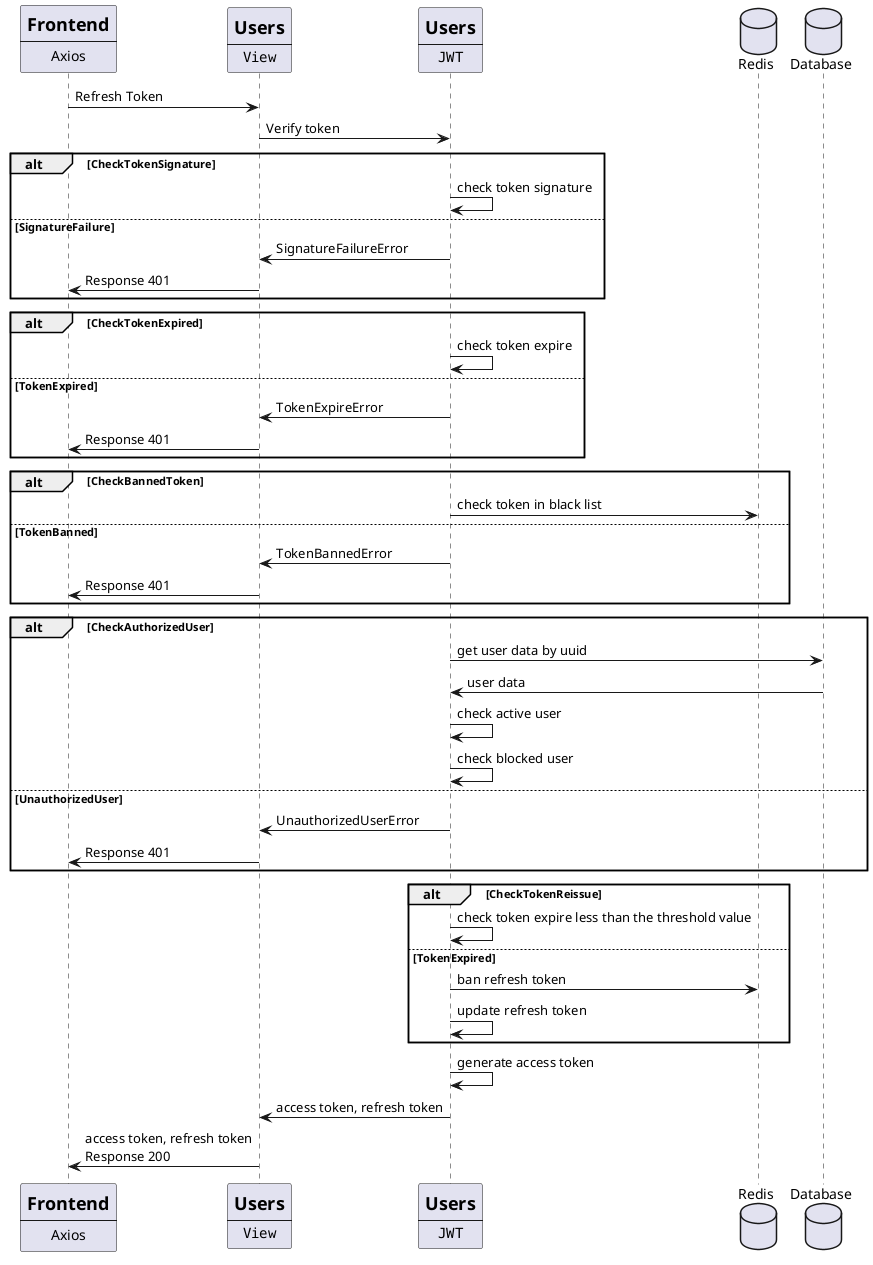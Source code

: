 @startuml
participant frontend [
    =Frontend
    ----
    Axios
]
participant users [
    =Users
    ----
    ""View""
]
participant jwt [
    =Users
    ----
    ""JWT""
]
database Redis as redis
database Database as database
frontend -> users : Refresh Token
users -> jwt : Verify token
     alt CheckTokenSignature
      jwt -> jwt: check token signature
else SignatureFailure
      jwt -> users: SignatureFailureError
      users -> frontend: Response 401
end
alt CheckTokenExpired
       jwt -> jwt: check token expire
else TokenExpired
    jwt -> users: TokenExpireError
    users -> frontend: Response 401
end
alt CheckBannedToken
     jwt -> redis: check token in black list
else TokenBanned
     jwt -> users: TokenBannedError
      users -> frontend: Response 401
end
alt CheckAuthorizedUser
      jwt -> database: get user data by uuid
      database -> jwt: user data
      jwt -> jwt: check active user
      jwt -> jwt: check blocked user
else UnauthorizedUser
      jwt -> users: UnauthorizedUserError
      users -> frontend: Response 401
end
alt CheckTokenReissue
       jwt -> jwt: check token expire less than the threshold value
else TokenExpired
       jwt-> redis: ban refresh token
    jwt -> jwt: update refresh token
end
jwt -> jwt: generate access token
jwt -> users: access token, refresh token
users -> frontend: access token, refresh token\nResponse 200
@enduml